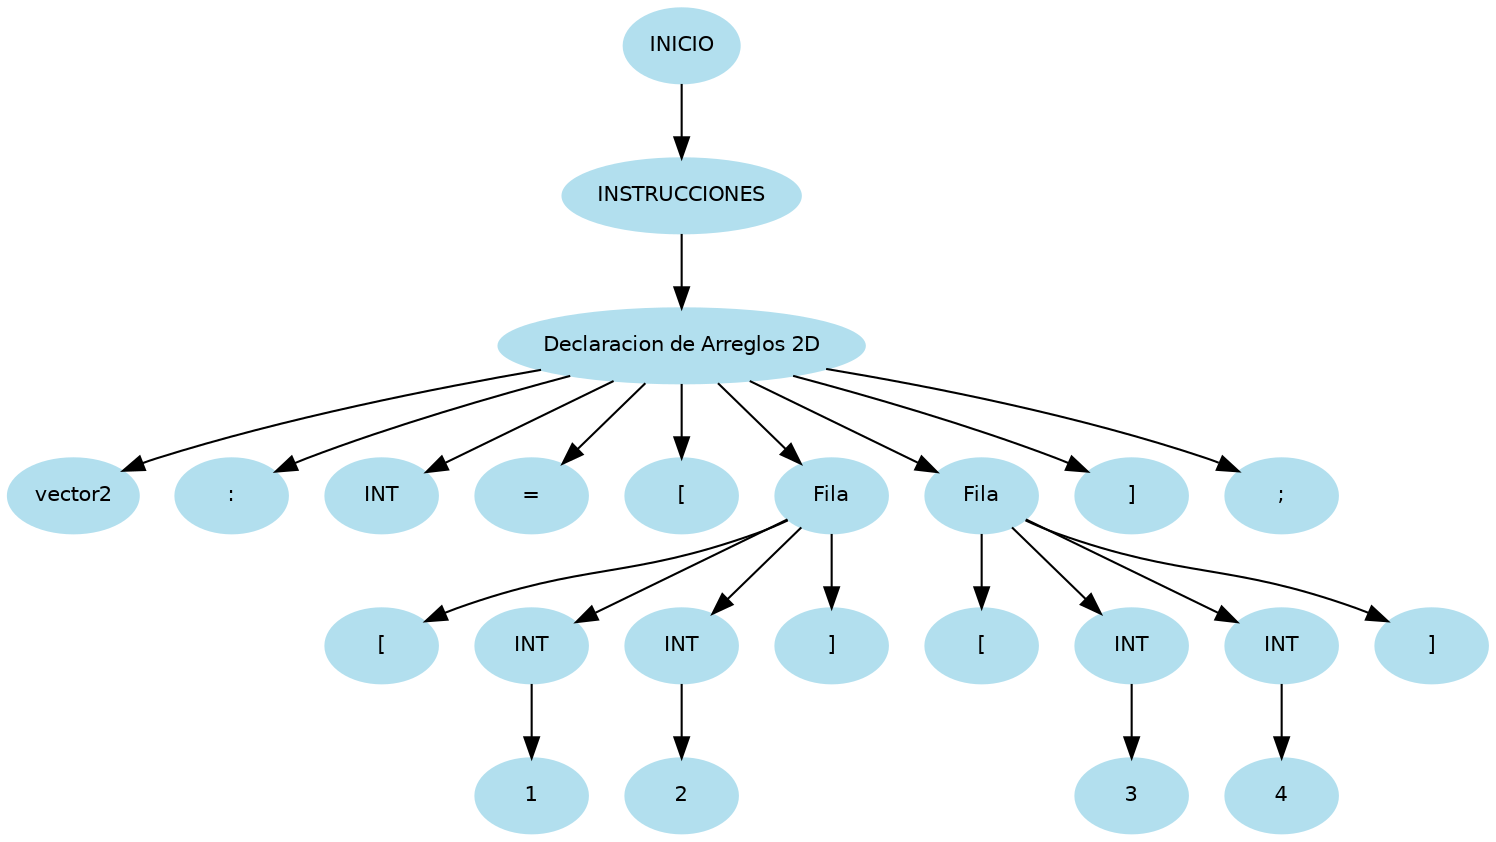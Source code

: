 digraph arbolAST{
node [shape=oval, style=filled, color=lightblue2, fontname=Helvetica, fontsize=10];
edge [fontname=Helvetica, fontsize=10];
n0[label="INICIO"];
n1[label="INSTRUCCIONES"];
n0 -> n1;
n2[label="Declaracion de Arreglos 2D"];
n1 -> n2;
n3[label="vector2"];
n2 -> n3;
n4[label=":"];
n2 -> n4;
n5[label="INT"];
n2 -> n5;
n6[label="="];
n2 -> n6;
n7[label="["];
n2 -> n7;
n8[label="Fila"];
n2 -> n8;
n9[label="["];
n8 -> n9;
n10[label="INT"];
n8 -> n10;
n11[label="1"];
n10 -> n11;
n12[label="INT"];
n8 -> n12;
n13[label="2"];
n12 -> n13;
n14[label="]"];
n8 -> n14;
n15[label="Fila"];
n2 -> n15;
n16[label="["];
n15 -> n16;
n17[label="INT"];
n15 -> n17;
n18[label="3"];
n17 -> n18;
n19[label="INT"];
n15 -> n19;
n20[label="4"];
n19 -> n20;
n21[label="]"];
n15 -> n21;
n22[label="]"];
n2 -> n22;
n23[label=";"];
n2 -> n23;
}
